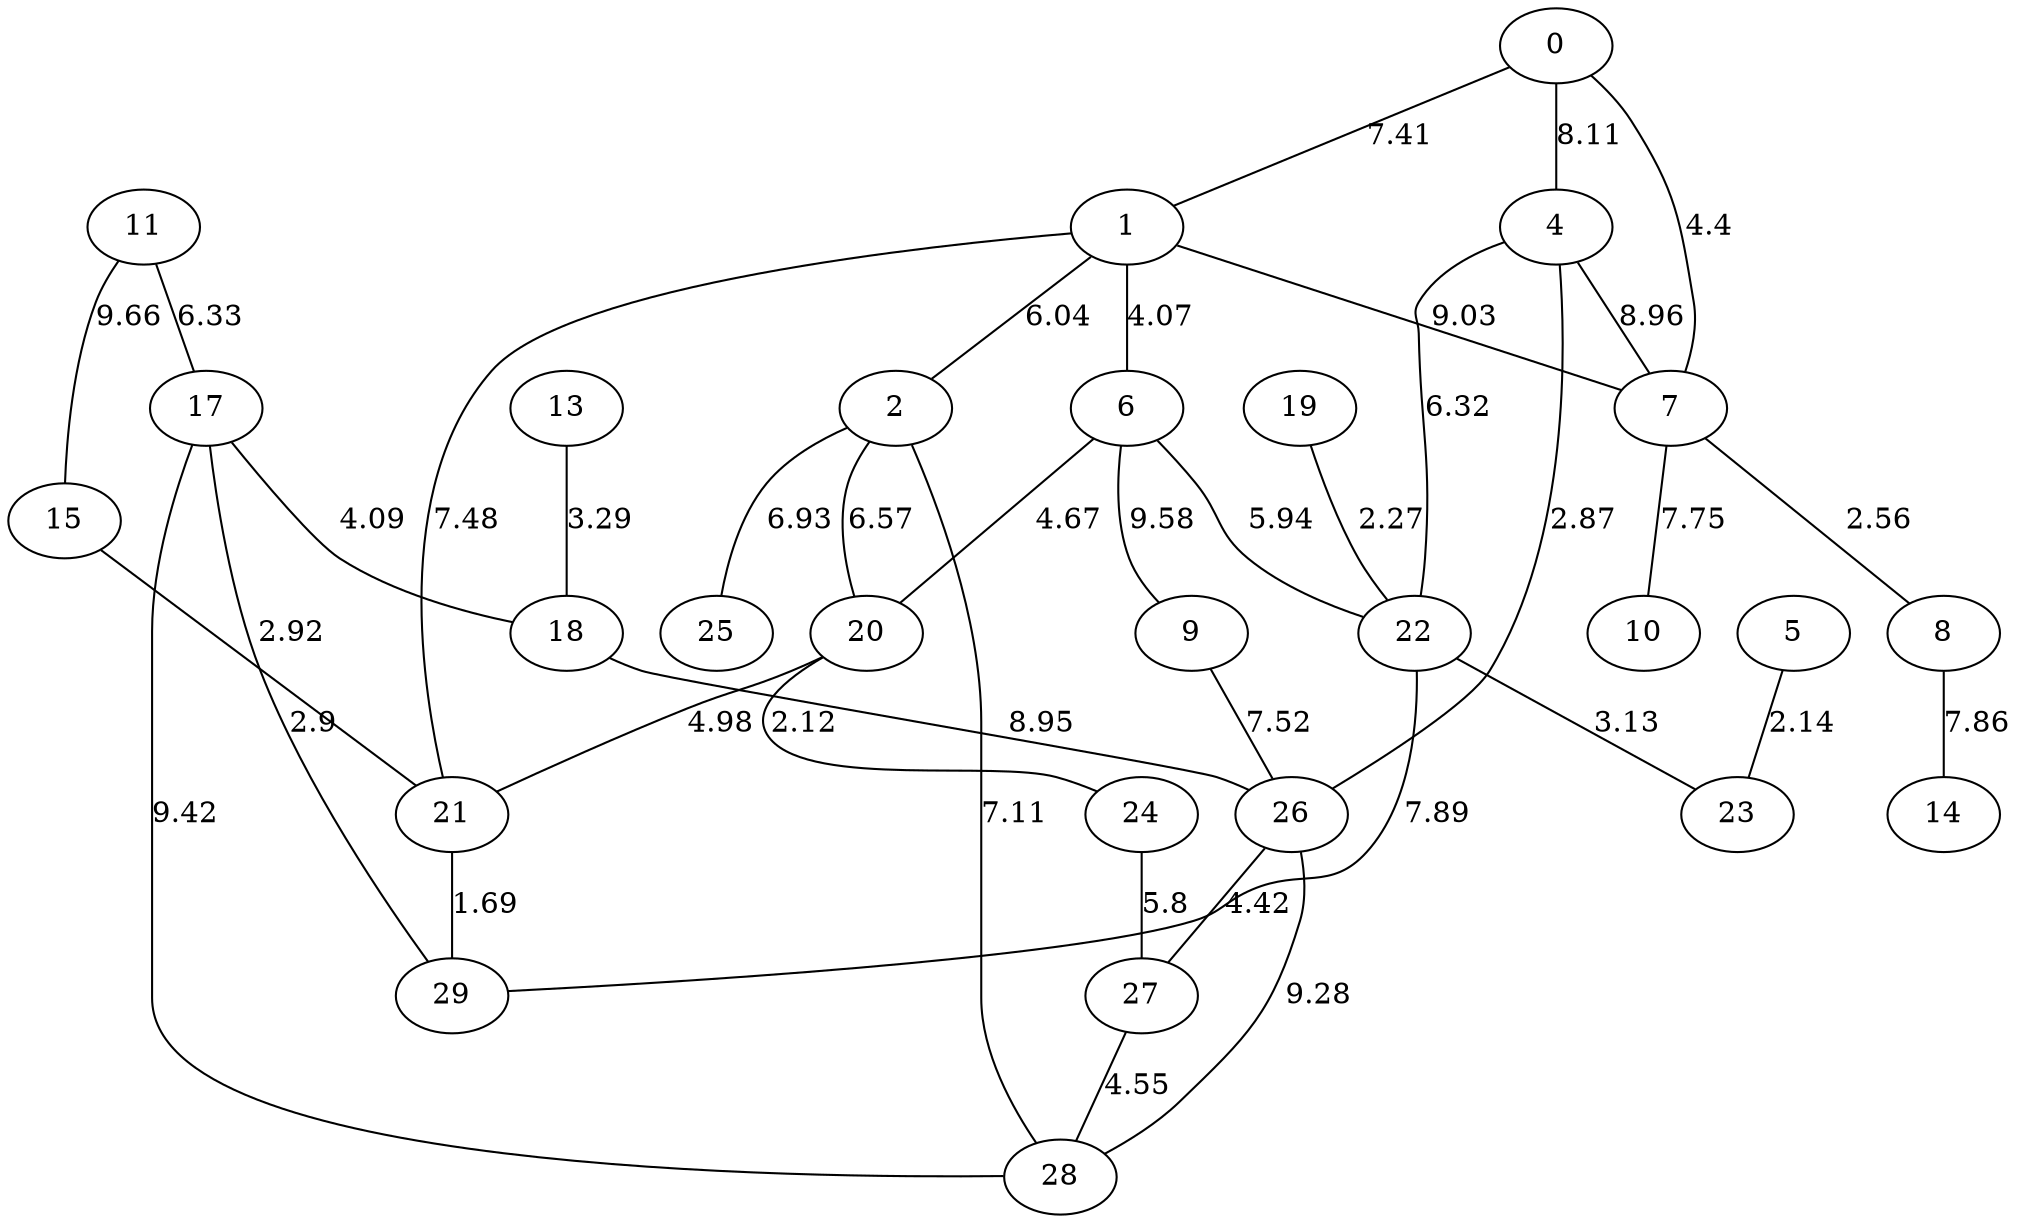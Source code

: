 graph G {
"0";
"1";
"2";
"4";
"5";
"6";
"7";
"8";
"9";
"10";
"11";
"13";
"14";
"15";
"17";
"18";
"19";
"20";
"21";
"22";
"23";
"24";
"25";
"26";
"27";
"28";
"29";
    "9" -- "26"[label="7.52", len="7.52"];
    "1" -- "21"[label="7.48", len="7.48"];
    "4" -- "7"[label="8.96", len="8.96"];
    "6" -- "9"[label="9.58", len="9.58"];
    "22" -- "23"[label="3.13", len="3.13"];
    "17" -- "29"[label="2.9", len="2.9"];
    "26" -- "28"[label="9.28", len="9.28"];
    "0" -- "7"[label="4.4", len="4.4"];
    "18" -- "26"[label="8.95", len="8.95"];
    "1" -- "6"[label="4.07", len="4.07"];
    "4" -- "22"[label="6.32", len="6.32"];
    "19" -- "22"[label="2.27", len="2.27"];
    "5" -- "23"[label="2.14", len="2.14"];
    "1" -- "2"[label="6.04", len="6.04"];
    "8" -- "14"[label="7.86", len="7.86"];
    "17" -- "28"[label="9.42", len="9.42"];
    "20" -- "21"[label="4.98", len="4.98"];
    "24" -- "27"[label="5.8", len="5.8"];
    "7" -- "10"[label="7.75", len="7.75"];
    "6" -- "22"[label="5.94", len="5.94"];
    "0" -- "4"[label="8.11", len="8.11"];
    "27" -- "28"[label="4.55", len="4.55"];
    "2" -- "20"[label="6.57", len="6.57"];
    "22" -- "29"[label="7.89", len="7.89"];
    "0" -- "1"[label="7.41", len="7.41"];
    "17" -- "18"[label="4.09", len="4.09"];
    "11" -- "17"[label="6.33", len="6.33"];
    "26" -- "27"[label="4.42", len="4.42"];
    "2" -- "28"[label="7.11", len="7.11"];
    "20" -- "24"[label="2.12", len="2.12"];
    "15" -- "21"[label="2.92", len="2.92"];
    "21" -- "29"[label="1.69", len="1.69"];
    "4" -- "26"[label="2.87", len="2.87"];
    "6" -- "20"[label="4.67", len="4.67"];
    "13" -- "18"[label="3.29", len="3.29"];
    "2" -- "25"[label="6.93", len="6.93"];
    "1" -- "7"[label="9.03", len="9.03"];
    "11" -- "15"[label="9.66", len="9.66"];
    "7" -- "8"[label="2.56", len="2.56"];
}
